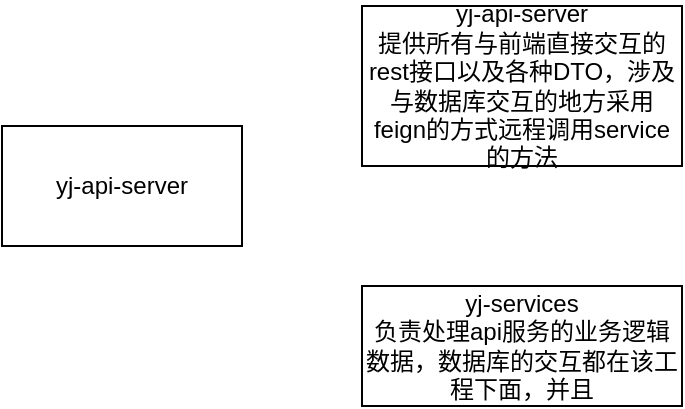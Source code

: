 <mxfile version="20.1.2" type="github">
  <diagram id="q94vO7x2B7mEJxBbjwwC" name="第 1 页">
    <mxGraphModel dx="1038" dy="571" grid="1" gridSize="10" guides="1" tooltips="1" connect="1" arrows="1" fold="1" page="1" pageScale="1" pageWidth="827" pageHeight="1169" math="0" shadow="0">
      <root>
        <mxCell id="0" />
        <mxCell id="1" parent="0" />
        <mxCell id="HXe5Fqyoxgzw2WQCRE1f-1" value="yj-api-server" style="rounded=0;whiteSpace=wrap;html=1;" vertex="1" parent="1">
          <mxGeometry x="90" y="90" width="120" height="60" as="geometry" />
        </mxCell>
        <mxCell id="HXe5Fqyoxgzw2WQCRE1f-2" value="yj-api-server&lt;br&gt;提供所有与前端直接交互的rest接口以及各种DTO，涉及与数据库交互的地方采用feign的方式远程调用service的方法" style="rounded=0;whiteSpace=wrap;html=1;" vertex="1" parent="1">
          <mxGeometry x="270" y="30" width="160" height="80" as="geometry" />
        </mxCell>
        <mxCell id="HXe5Fqyoxgzw2WQCRE1f-3" value="yj-services&lt;br&gt;负责处理api服务的业务逻辑数据，数据库的交互都在该工程下面，并且" style="rounded=0;whiteSpace=wrap;html=1;" vertex="1" parent="1">
          <mxGeometry x="270" y="170" width="160" height="60" as="geometry" />
        </mxCell>
      </root>
    </mxGraphModel>
  </diagram>
</mxfile>
